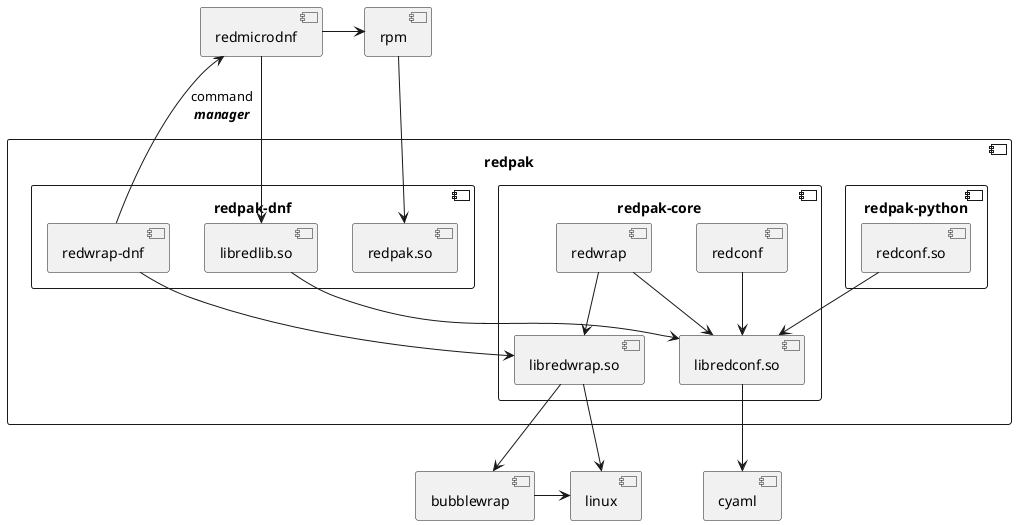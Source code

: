 @startuml

component redpak {

component redpak-python {
 [redconf.so]
}

component redpak-core {
 [redwrap] -->  [libredwrap.so]
 [redwrap] -->  [libredconf.so]
 [redconf] --> [libredconf.so]
}

component redpak-dnf {
 [libredlib.so] --> [libredconf.so]
 [redwrap-dnf] -->  [libredwrap.so]
 [redpak.so]
}

}

[rpm] --> [redpak.so]
[redmicrodnf] --> [libredlib.so]
[redwrap-dnf] --> [redmicrodnf] : "command\n**//manager//**"
[redmicrodnf] -> [rpm]
[libredconf.so] --> [cyaml]

[redconf.so] --> [libredconf.so]

[libredwrap.so]  --> [bubblewrap]
[libredwrap.so]  --> [linux]
[bubblewrap]  -> [linux]

@enduml
